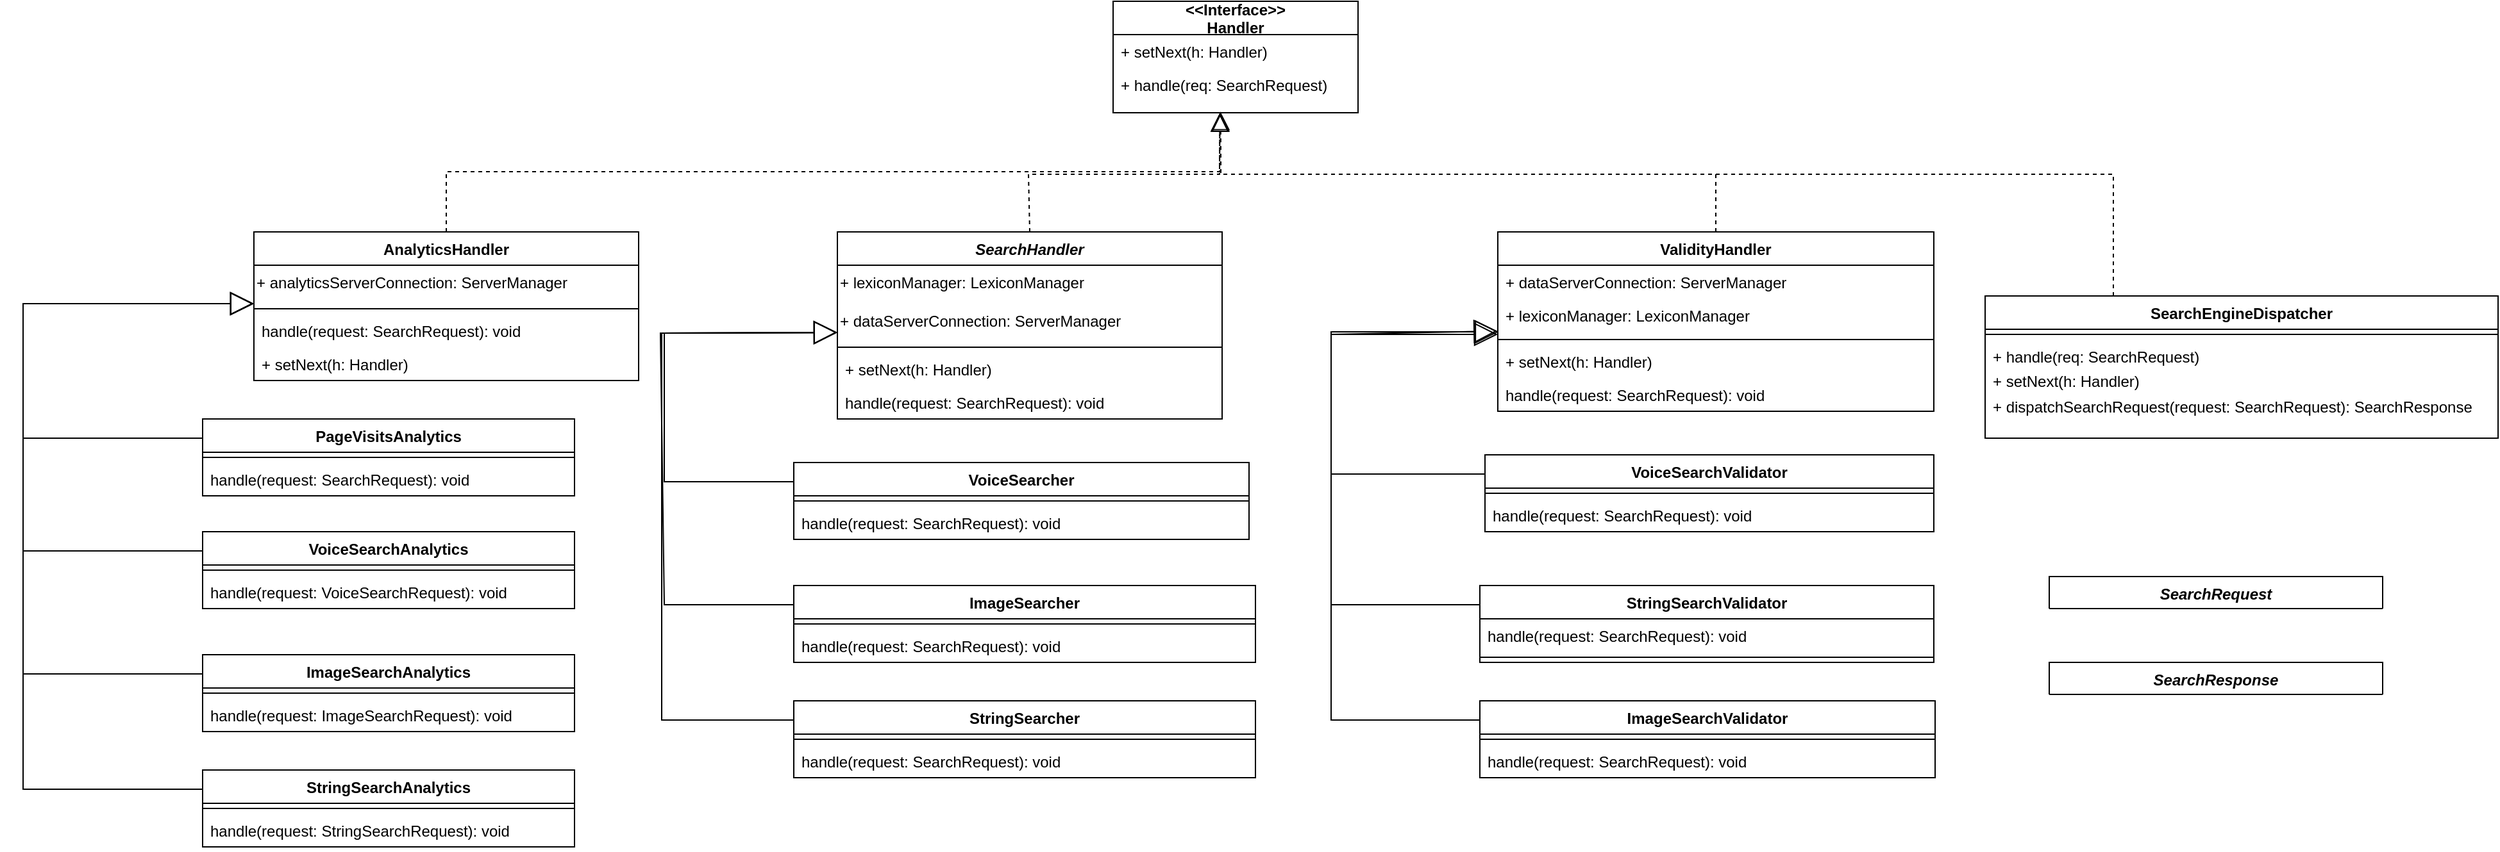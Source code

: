 <mxfile version="15.6.8"><diagram id="C5RBs43oDa-KdzZeNtuy" name="Page-1"><mxGraphModel dx="-1057" dy="1952" grid="1" gridSize="10" guides="1" tooltips="1" connect="1" arrows="1" fold="1" page="1" pageScale="1" pageWidth="827" pageHeight="1169" math="0" shadow="0"><root><mxCell id="WIyWlLk6GJQsqaUBKTNV-0"/><mxCell id="WIyWlLk6GJQsqaUBKTNV-1" parent="WIyWlLk6GJQsqaUBKTNV-0"/><mxCell id="1YCfN-ljre1V0WjGvm51-1" value="SearchHandler" style="swimlane;fontStyle=3;align=center;verticalAlign=top;childLayout=stackLayout;horizontal=1;startSize=26;horizontalStack=0;resizeParent=1;resizeParentMax=0;resizeLast=0;collapsible=1;marginBottom=0;" vertex="1" parent="WIyWlLk6GJQsqaUBKTNV-1"><mxGeometry x="3215" y="-440" width="300" height="146" as="geometry"/></mxCell><mxCell id="1YCfN-ljre1V0WjGvm51-2" value="+ lexiconManager: LexiconManager" style="text;whiteSpace=wrap;html=1;" vertex="1" parent="1YCfN-ljre1V0WjGvm51-1"><mxGeometry y="26" width="300" height="30" as="geometry"/></mxCell><mxCell id="1YCfN-ljre1V0WjGvm51-3" value="+ dataServerConnection: ServerManager" style="text;whiteSpace=wrap;html=1;" vertex="1" parent="1YCfN-ljre1V0WjGvm51-1"><mxGeometry y="56" width="300" height="30" as="geometry"/></mxCell><mxCell id="1YCfN-ljre1V0WjGvm51-4" value="" style="line;strokeWidth=1;fillColor=none;align=left;verticalAlign=middle;spacingTop=-1;spacingLeft=3;spacingRight=3;rotatable=0;labelPosition=right;points=[];portConstraint=eastwest;" vertex="1" parent="1YCfN-ljre1V0WjGvm51-1"><mxGeometry y="86" width="300" height="8" as="geometry"/></mxCell><mxCell id="1YCfN-ljre1V0WjGvm51-5" value="+ setNext(h: Handler)" style="text;strokeColor=none;fillColor=none;align=left;verticalAlign=top;spacingLeft=4;spacingRight=4;overflow=hidden;rotatable=0;points=[[0,0.5],[1,0.5]];portConstraint=eastwest;" vertex="1" parent="1YCfN-ljre1V0WjGvm51-1"><mxGeometry y="94" width="300" height="26" as="geometry"/></mxCell><mxCell id="1YCfN-ljre1V0WjGvm51-6" value="handle(request: SearchRequest): void" style="text;strokeColor=none;fillColor=none;align=left;verticalAlign=top;spacingLeft=4;spacingRight=4;overflow=hidden;rotatable=0;points=[[0,0.5],[1,0.5]];portConstraint=eastwest;" vertex="1" parent="1YCfN-ljre1V0WjGvm51-1"><mxGeometry y="120" width="300" height="26" as="geometry"/></mxCell><mxCell id="1YCfN-ljre1V0WjGvm51-7" value="VoiceSearcher" style="swimlane;fontStyle=1;align=center;verticalAlign=top;childLayout=stackLayout;horizontal=1;startSize=26;horizontalStack=0;resizeParent=1;resizeParentMax=0;resizeLast=0;collapsible=1;marginBottom=0;" vertex="1" parent="WIyWlLk6GJQsqaUBKTNV-1"><mxGeometry x="3181" y="-260" width="355" height="60" as="geometry"/></mxCell><mxCell id="1YCfN-ljre1V0WjGvm51-8" value="" style="line;strokeWidth=1;fillColor=none;align=left;verticalAlign=middle;spacingTop=-1;spacingLeft=3;spacingRight=3;rotatable=0;labelPosition=right;points=[];portConstraint=eastwest;" vertex="1" parent="1YCfN-ljre1V0WjGvm51-7"><mxGeometry y="26" width="355" height="8" as="geometry"/></mxCell><mxCell id="1YCfN-ljre1V0WjGvm51-9" value="handle(request: SearchRequest): void" style="text;strokeColor=none;fillColor=none;align=left;verticalAlign=top;spacingLeft=4;spacingRight=4;overflow=hidden;rotatable=0;points=[[0,0.5],[1,0.5]];portConstraint=eastwest;" vertex="1" parent="1YCfN-ljre1V0WjGvm51-7"><mxGeometry y="34" width="355" height="26" as="geometry"/></mxCell><mxCell id="1YCfN-ljre1V0WjGvm51-10" value="StringSearcher" style="swimlane;fontStyle=1;align=center;verticalAlign=top;childLayout=stackLayout;horizontal=1;startSize=26;horizontalStack=0;resizeParent=1;resizeParentMax=0;resizeLast=0;collapsible=1;marginBottom=0;" vertex="1" parent="WIyWlLk6GJQsqaUBKTNV-1"><mxGeometry x="3181" y="-74" width="360" height="60" as="geometry"/></mxCell><mxCell id="1YCfN-ljre1V0WjGvm51-11" value="" style="line;strokeWidth=1;fillColor=none;align=left;verticalAlign=middle;spacingTop=-1;spacingLeft=3;spacingRight=3;rotatable=0;labelPosition=right;points=[];portConstraint=eastwest;" vertex="1" parent="1YCfN-ljre1V0WjGvm51-10"><mxGeometry y="26" width="360" height="8" as="geometry"/></mxCell><mxCell id="1YCfN-ljre1V0WjGvm51-12" value="handle(request: SearchRequest): void" style="text;strokeColor=none;fillColor=none;align=left;verticalAlign=top;spacingLeft=4;spacingRight=4;overflow=hidden;rotatable=0;points=[[0,0.5],[1,0.5]];portConstraint=eastwest;" vertex="1" parent="1YCfN-ljre1V0WjGvm51-10"><mxGeometry y="34" width="360" height="26" as="geometry"/></mxCell><mxCell id="1YCfN-ljre1V0WjGvm51-13" value="ImageSearcher" style="swimlane;fontStyle=1;align=center;verticalAlign=top;childLayout=stackLayout;horizontal=1;startSize=26;horizontalStack=0;resizeParent=1;resizeParentMax=0;resizeLast=0;collapsible=1;marginBottom=0;" vertex="1" parent="WIyWlLk6GJQsqaUBKTNV-1"><mxGeometry x="3181" y="-164" width="360" height="60" as="geometry"/></mxCell><mxCell id="1YCfN-ljre1V0WjGvm51-14" value="" style="line;strokeWidth=1;fillColor=none;align=left;verticalAlign=middle;spacingTop=-1;spacingLeft=3;spacingRight=3;rotatable=0;labelPosition=right;points=[];portConstraint=eastwest;" vertex="1" parent="1YCfN-ljre1V0WjGvm51-13"><mxGeometry y="26" width="360" height="8" as="geometry"/></mxCell><mxCell id="1YCfN-ljre1V0WjGvm51-15" value="handle(request: SearchRequest): void" style="text;strokeColor=none;fillColor=none;align=left;verticalAlign=top;spacingLeft=4;spacingRight=4;overflow=hidden;rotatable=0;points=[[0,0.5],[1,0.5]];portConstraint=eastwest;" vertex="1" parent="1YCfN-ljre1V0WjGvm51-13"><mxGeometry y="34" width="360" height="26" as="geometry"/></mxCell><mxCell id="1YCfN-ljre1V0WjGvm51-16" value="StringSearchValidator" style="swimlane;fontStyle=1;align=center;verticalAlign=top;childLayout=stackLayout;horizontal=1;startSize=26;horizontalStack=0;resizeParent=1;resizeParentMax=0;resizeLast=0;collapsible=1;marginBottom=0;" vertex="1" parent="WIyWlLk6GJQsqaUBKTNV-1"><mxGeometry x="3716" y="-164" width="354" height="60" as="geometry"/></mxCell><mxCell id="1YCfN-ljre1V0WjGvm51-17" value="handle(request: SearchRequest): void" style="text;strokeColor=none;fillColor=none;align=left;verticalAlign=top;spacingLeft=4;spacingRight=4;overflow=hidden;rotatable=0;points=[[0,0.5],[1,0.5]];portConstraint=eastwest;" vertex="1" parent="1YCfN-ljre1V0WjGvm51-16"><mxGeometry y="26" width="354" height="26" as="geometry"/></mxCell><mxCell id="1YCfN-ljre1V0WjGvm51-18" value="" style="line;strokeWidth=1;fillColor=none;align=left;verticalAlign=middle;spacingTop=-1;spacingLeft=3;spacingRight=3;rotatable=0;labelPosition=right;points=[];portConstraint=eastwest;" vertex="1" parent="1YCfN-ljre1V0WjGvm51-16"><mxGeometry y="52" width="354" height="8" as="geometry"/></mxCell><mxCell id="1YCfN-ljre1V0WjGvm51-19" value="ImageSearchValidator" style="swimlane;fontStyle=1;align=center;verticalAlign=top;childLayout=stackLayout;horizontal=1;startSize=26;horizontalStack=0;resizeParent=1;resizeParentMax=0;resizeLast=0;collapsible=1;marginBottom=0;" vertex="1" parent="WIyWlLk6GJQsqaUBKTNV-1"><mxGeometry x="3716" y="-74" width="355" height="60" as="geometry"/></mxCell><mxCell id="1YCfN-ljre1V0WjGvm51-20" value="" style="line;strokeWidth=1;fillColor=none;align=left;verticalAlign=middle;spacingTop=-1;spacingLeft=3;spacingRight=3;rotatable=0;labelPosition=right;points=[];portConstraint=eastwest;" vertex="1" parent="1YCfN-ljre1V0WjGvm51-19"><mxGeometry y="26" width="355" height="8" as="geometry"/></mxCell><mxCell id="1YCfN-ljre1V0WjGvm51-21" value="handle(request: SearchRequest): void" style="text;strokeColor=none;fillColor=none;align=left;verticalAlign=top;spacingLeft=4;spacingRight=4;overflow=hidden;rotatable=0;points=[[0,0.5],[1,0.5]];portConstraint=eastwest;" vertex="1" parent="1YCfN-ljre1V0WjGvm51-19"><mxGeometry y="34" width="355" height="26" as="geometry"/></mxCell><mxCell id="1YCfN-ljre1V0WjGvm51-22" value="ValidityHandler" style="swimlane;fontStyle=1;align=center;verticalAlign=top;childLayout=stackLayout;horizontal=1;startSize=26;horizontalStack=0;resizeParent=1;resizeParentMax=0;resizeLast=0;collapsible=1;marginBottom=0;" vertex="1" parent="WIyWlLk6GJQsqaUBKTNV-1"><mxGeometry x="3730" y="-440" width="340" height="140" as="geometry"/></mxCell><mxCell id="1YCfN-ljre1V0WjGvm51-23" value="+ dataServerConnection: ServerManager" style="text;strokeColor=none;fillColor=none;align=left;verticalAlign=top;spacingLeft=4;spacingRight=4;overflow=hidden;rotatable=0;points=[[0,0.5],[1,0.5]];portConstraint=eastwest;" vertex="1" parent="1YCfN-ljre1V0WjGvm51-22"><mxGeometry y="26" width="340" height="26" as="geometry"/></mxCell><mxCell id="1YCfN-ljre1V0WjGvm51-24" value="+ lexiconManager: LexiconManager" style="text;strokeColor=none;fillColor=none;align=left;verticalAlign=top;spacingLeft=4;spacingRight=4;overflow=hidden;rotatable=0;points=[[0,0.5],[1,0.5]];portConstraint=eastwest;" vertex="1" parent="1YCfN-ljre1V0WjGvm51-22"><mxGeometry y="52" width="340" height="28" as="geometry"/></mxCell><mxCell id="1YCfN-ljre1V0WjGvm51-25" value="" style="line;strokeWidth=1;fillColor=none;align=left;verticalAlign=middle;spacingTop=-1;spacingLeft=3;spacingRight=3;rotatable=0;labelPosition=right;points=[];portConstraint=eastwest;" vertex="1" parent="1YCfN-ljre1V0WjGvm51-22"><mxGeometry y="80" width="340" height="8" as="geometry"/></mxCell><mxCell id="1YCfN-ljre1V0WjGvm51-26" value="+ setNext(h: Handler)" style="text;strokeColor=none;fillColor=none;align=left;verticalAlign=top;spacingLeft=4;spacingRight=4;overflow=hidden;rotatable=0;points=[[0,0.5],[1,0.5]];portConstraint=eastwest;" vertex="1" parent="1YCfN-ljre1V0WjGvm51-22"><mxGeometry y="88" width="340" height="26" as="geometry"/></mxCell><mxCell id="1YCfN-ljre1V0WjGvm51-27" value="handle(request: SearchRequest): void" style="text;strokeColor=none;fillColor=none;align=left;verticalAlign=top;spacingLeft=4;spacingRight=4;overflow=hidden;rotatable=0;points=[[0,0.5],[1,0.5]];portConstraint=eastwest;" vertex="1" parent="1YCfN-ljre1V0WjGvm51-22"><mxGeometry y="114" width="340" height="26" as="geometry"/></mxCell><mxCell id="1YCfN-ljre1V0WjGvm51-28" value="VoiceSearchAnalytics" style="swimlane;fontStyle=1;align=center;verticalAlign=top;childLayout=stackLayout;horizontal=1;startSize=26;horizontalStack=0;resizeParent=1;resizeParentMax=0;resizeLast=0;collapsible=1;marginBottom=0;" vertex="1" parent="WIyWlLk6GJQsqaUBKTNV-1"><mxGeometry x="2720" y="-206" width="290" height="60" as="geometry"/></mxCell><mxCell id="1YCfN-ljre1V0WjGvm51-29" value="" style="line;strokeWidth=1;fillColor=none;align=left;verticalAlign=middle;spacingTop=-1;spacingLeft=3;spacingRight=3;rotatable=0;labelPosition=right;points=[];portConstraint=eastwest;" vertex="1" parent="1YCfN-ljre1V0WjGvm51-28"><mxGeometry y="26" width="290" height="8" as="geometry"/></mxCell><mxCell id="1YCfN-ljre1V0WjGvm51-30" value="handle(request: VoiceSearchRequest): void" style="text;strokeColor=none;fillColor=none;align=left;verticalAlign=top;spacingLeft=4;spacingRight=4;overflow=hidden;rotatable=0;points=[[0,0.5],[1,0.5]];portConstraint=eastwest;" vertex="1" parent="1YCfN-ljre1V0WjGvm51-28"><mxGeometry y="34" width="290" height="26" as="geometry"/></mxCell><mxCell id="1YCfN-ljre1V0WjGvm51-31" value="StringSearchAnalytics" style="swimlane;fontStyle=1;align=center;verticalAlign=top;childLayout=stackLayout;horizontal=1;startSize=26;horizontalStack=0;resizeParent=1;resizeParentMax=0;resizeLast=0;collapsible=1;marginBottom=0;" vertex="1" parent="WIyWlLk6GJQsqaUBKTNV-1"><mxGeometry x="2720" y="-20" width="290" height="60" as="geometry"/></mxCell><mxCell id="1YCfN-ljre1V0WjGvm51-32" value="" style="line;strokeWidth=1;fillColor=none;align=left;verticalAlign=middle;spacingTop=-1;spacingLeft=3;spacingRight=3;rotatable=0;labelPosition=right;points=[];portConstraint=eastwest;" vertex="1" parent="1YCfN-ljre1V0WjGvm51-31"><mxGeometry y="26" width="290" height="8" as="geometry"/></mxCell><mxCell id="1YCfN-ljre1V0WjGvm51-33" value="handle(request: StringSearchRequest): void" style="text;strokeColor=none;fillColor=none;align=left;verticalAlign=top;spacingLeft=4;spacingRight=4;overflow=hidden;rotatable=0;points=[[0,0.5],[1,0.5]];portConstraint=eastwest;" vertex="1" parent="1YCfN-ljre1V0WjGvm51-31"><mxGeometry y="34" width="290" height="26" as="geometry"/></mxCell><mxCell id="1YCfN-ljre1V0WjGvm51-34" value="ImageSearchAnalytics" style="swimlane;fontStyle=1;align=center;verticalAlign=top;childLayout=stackLayout;horizontal=1;startSize=26;horizontalStack=0;resizeParent=1;resizeParentMax=0;resizeLast=0;collapsible=1;marginBottom=0;" vertex="1" parent="WIyWlLk6GJQsqaUBKTNV-1"><mxGeometry x="2720" y="-110" width="290" height="60" as="geometry"/></mxCell><mxCell id="1YCfN-ljre1V0WjGvm51-35" value="" style="line;strokeWidth=1;fillColor=none;align=left;verticalAlign=middle;spacingTop=-1;spacingLeft=3;spacingRight=3;rotatable=0;labelPosition=right;points=[];portConstraint=eastwest;" vertex="1" parent="1YCfN-ljre1V0WjGvm51-34"><mxGeometry y="26" width="290" height="8" as="geometry"/></mxCell><mxCell id="1YCfN-ljre1V0WjGvm51-36" value="handle(request: ImageSearchRequest): void" style="text;strokeColor=none;fillColor=none;align=left;verticalAlign=top;spacingLeft=4;spacingRight=4;overflow=hidden;rotatable=0;points=[[0,0.5],[1,0.5]];portConstraint=eastwest;" vertex="1" parent="1YCfN-ljre1V0WjGvm51-34"><mxGeometry y="34" width="290" height="26" as="geometry"/></mxCell><mxCell id="1YCfN-ljre1V0WjGvm51-44" value="SearchEngineDispatcher" style="swimlane;fontStyle=1;align=center;verticalAlign=top;childLayout=stackLayout;horizontal=1;startSize=26;horizontalStack=0;resizeParent=1;resizeParentMax=0;resizeLast=0;collapsible=1;marginBottom=0;" vertex="1" parent="WIyWlLk6GJQsqaUBKTNV-1"><mxGeometry x="4110" y="-390" width="400" height="111" as="geometry"/></mxCell><mxCell id="1YCfN-ljre1V0WjGvm51-48" value="" style="line;strokeWidth=1;fillColor=none;align=left;verticalAlign=middle;spacingTop=-1;spacingLeft=3;spacingRight=3;rotatable=0;labelPosition=right;points=[];portConstraint=eastwest;" vertex="1" parent="1YCfN-ljre1V0WjGvm51-44"><mxGeometry y="26" width="400" height="8" as="geometry"/></mxCell><mxCell id="1YCfN-ljre1V0WjGvm51-49" value="+ handle(req: SearchRequest)" style="text;strokeColor=none;fillColor=none;align=left;verticalAlign=top;spacingLeft=4;spacingRight=4;overflow=hidden;rotatable=0;points=[[0,0.5],[1,0.5]];portConstraint=eastwest;" vertex="1" parent="1YCfN-ljre1V0WjGvm51-44"><mxGeometry y="34" width="400" height="19" as="geometry"/></mxCell><mxCell id="1YCfN-ljre1V0WjGvm51-50" value="+ setNext(h: Handler)" style="text;strokeColor=none;fillColor=none;align=left;verticalAlign=top;spacingLeft=4;spacingRight=4;overflow=hidden;rotatable=0;points=[[0,0.5],[1,0.5]];portConstraint=eastwest;" vertex="1" parent="1YCfN-ljre1V0WjGvm51-44"><mxGeometry y="53" width="400" height="20" as="geometry"/></mxCell><mxCell id="1YCfN-ljre1V0WjGvm51-51" value="+ dispatchSearchRequest(request: SearchRequest): SearchResponse" style="text;strokeColor=none;fillColor=none;align=left;verticalAlign=top;spacingLeft=4;spacingRight=4;overflow=hidden;rotatable=0;points=[[0,0.5],[1,0.5]];portConstraint=eastwest;" vertex="1" parent="1YCfN-ljre1V0WjGvm51-44"><mxGeometry y="73" width="400" height="38" as="geometry"/></mxCell><mxCell id="1YCfN-ljre1V0WjGvm51-59" value="SearchRequest" style="swimlane;fontStyle=3;align=center;verticalAlign=top;childLayout=stackLayout;horizontal=1;startSize=26;horizontalStack=0;resizeParent=1;resizeParentMax=0;resizeLast=0;collapsible=1;marginBottom=0;" vertex="1" parent="WIyWlLk6GJQsqaUBKTNV-1"><mxGeometry x="4160" y="-171" width="260" height="25" as="geometry"/></mxCell><mxCell id="1YCfN-ljre1V0WjGvm51-60" value="SearchResponse" style="swimlane;fontStyle=3;align=center;verticalAlign=top;childLayout=stackLayout;horizontal=1;startSize=26;horizontalStack=0;resizeParent=1;resizeParentMax=0;resizeLast=0;collapsible=1;marginBottom=0;" vertex="1" parent="WIyWlLk6GJQsqaUBKTNV-1"><mxGeometry x="4160" y="-104" width="260" height="25" as="geometry"/></mxCell><mxCell id="1YCfN-ljre1V0WjGvm51-85" value="AnalyticsHandler" style="swimlane;fontStyle=1;align=center;verticalAlign=top;childLayout=stackLayout;horizontal=1;startSize=26;horizontalStack=0;resizeParent=1;resizeParentMax=0;resizeLast=0;collapsible=1;marginBottom=0;" vertex="1" parent="WIyWlLk6GJQsqaUBKTNV-1"><mxGeometry x="2760" y="-440" width="300" height="116" as="geometry"/></mxCell><mxCell id="1YCfN-ljre1V0WjGvm51-86" value="+ analyticsServerConnection: ServerManager" style="text;whiteSpace=wrap;html=1;" vertex="1" parent="1YCfN-ljre1V0WjGvm51-85"><mxGeometry y="26" width="300" height="30" as="geometry"/></mxCell><mxCell id="1YCfN-ljre1V0WjGvm51-87" value="" style="line;strokeWidth=1;fillColor=none;align=left;verticalAlign=middle;spacingTop=-1;spacingLeft=3;spacingRight=3;rotatable=0;labelPosition=right;points=[];portConstraint=eastwest;" vertex="1" parent="1YCfN-ljre1V0WjGvm51-85"><mxGeometry y="56" width="300" height="8" as="geometry"/></mxCell><mxCell id="1YCfN-ljre1V0WjGvm51-88" value="handle(request: SearchRequest): void" style="text;strokeColor=none;fillColor=none;align=left;verticalAlign=top;spacingLeft=4;spacingRight=4;overflow=hidden;rotatable=0;points=[[0,0.5],[1,0.5]];portConstraint=eastwest;" vertex="1" parent="1YCfN-ljre1V0WjGvm51-85"><mxGeometry y="64" width="300" height="26" as="geometry"/></mxCell><mxCell id="1YCfN-ljre1V0WjGvm51-89" value="+ setNext(h: Handler)" style="text;strokeColor=none;fillColor=none;align=left;verticalAlign=top;spacingLeft=4;spacingRight=4;overflow=hidden;rotatable=0;points=[[0,0.5],[1,0.5]];portConstraint=eastwest;" vertex="1" parent="1YCfN-ljre1V0WjGvm51-85"><mxGeometry y="90" width="300" height="26" as="geometry"/></mxCell><mxCell id="1YCfN-ljre1V0WjGvm51-90" value="PageVisitsAnalytics" style="swimlane;fontStyle=1;align=center;verticalAlign=top;childLayout=stackLayout;horizontal=1;startSize=26;horizontalStack=0;resizeParent=1;resizeParentMax=0;resizeLast=0;collapsible=1;marginBottom=0;" vertex="1" parent="WIyWlLk6GJQsqaUBKTNV-1"><mxGeometry x="2720" y="-294" width="290" height="60" as="geometry"/></mxCell><mxCell id="1YCfN-ljre1V0WjGvm51-91" value="" style="line;strokeWidth=1;fillColor=none;align=left;verticalAlign=middle;spacingTop=-1;spacingLeft=3;spacingRight=3;rotatable=0;labelPosition=right;points=[];portConstraint=eastwest;" vertex="1" parent="1YCfN-ljre1V0WjGvm51-90"><mxGeometry y="26" width="290" height="8" as="geometry"/></mxCell><mxCell id="1YCfN-ljre1V0WjGvm51-92" value="handle(request: SearchRequest): void" style="text;strokeColor=none;fillColor=none;align=left;verticalAlign=top;spacingLeft=4;spacingRight=4;overflow=hidden;rotatable=0;points=[[0,0.5],[1,0.5]];portConstraint=eastwest;" vertex="1" parent="1YCfN-ljre1V0WjGvm51-90"><mxGeometry y="34" width="290" height="26" as="geometry"/></mxCell><mxCell id="1YCfN-ljre1V0WjGvm51-96" value="" style="endArrow=block;endSize=16;endFill=0;html=1;rounded=0;exitX=0;exitY=0.25;exitDx=0;exitDy=0;entryX=0;entryY=1;entryDx=0;entryDy=0;" edge="1" parent="WIyWlLk6GJQsqaUBKTNV-1" source="1YCfN-ljre1V0WjGvm51-90" target="1YCfN-ljre1V0WjGvm51-86"><mxGeometry x="0.012" y="41" width="160" relative="1" as="geometry"><mxPoint x="2510" y="-132" as="sourcePoint"/><mxPoint x="2670" y="-132" as="targetPoint"/><Array as="points"><mxPoint x="2580" y="-279"/><mxPoint x="2580" y="-384"/></Array><mxPoint as="offset"/></mxGeometry></mxCell><mxCell id="1YCfN-ljre1V0WjGvm51-97" value="" style="endArrow=block;endSize=16;endFill=0;html=1;rounded=0;exitX=0;exitY=0.25;exitDx=0;exitDy=0;entryX=0;entryY=1;entryDx=0;entryDy=0;" edge="1" parent="WIyWlLk6GJQsqaUBKTNV-1" source="1YCfN-ljre1V0WjGvm51-28" target="1YCfN-ljre1V0WjGvm51-86"><mxGeometry x="0.086" y="28" width="160" relative="1" as="geometry"><mxPoint x="2519" y="-10" as="sourcePoint"/><mxPoint x="2700" y="-360" as="targetPoint"/><Array as="points"><mxPoint x="2580" y="-191"/><mxPoint x="2580" y="-384"/></Array><mxPoint y="-1" as="offset"/></mxGeometry></mxCell><mxCell id="1YCfN-ljre1V0WjGvm51-98" value="" style="endArrow=block;endSize=16;endFill=0;html=1;rounded=0;exitX=0;exitY=0.25;exitDx=0;exitDy=0;entryX=0;entryY=1;entryDx=0;entryDy=0;" edge="1" parent="WIyWlLk6GJQsqaUBKTNV-1" source="1YCfN-ljre1V0WjGvm51-34" target="1YCfN-ljre1V0WjGvm51-86"><mxGeometry x="0.06" y="52" width="160" relative="1" as="geometry"><mxPoint x="2528" y="91" as="sourcePoint"/><mxPoint x="2760" y="-380" as="targetPoint"/><Array as="points"><mxPoint x="2580" y="-95"/><mxPoint x="2580" y="-384"/></Array><mxPoint y="-1" as="offset"/></mxGeometry></mxCell><mxCell id="1YCfN-ljre1V0WjGvm51-99" value="" style="endArrow=block;endSize=16;endFill=0;html=1;rounded=0;exitX=0;exitY=0.25;exitDx=0;exitDy=0;entryX=0;entryY=1;entryDx=0;entryDy=0;" edge="1" parent="WIyWlLk6GJQsqaUBKTNV-1" source="1YCfN-ljre1V0WjGvm51-31" target="1YCfN-ljre1V0WjGvm51-86"><mxGeometry x="0.161" y="42" width="160" relative="1" as="geometry"><mxPoint x="2541" y="182" as="sourcePoint"/><mxPoint x="2760" y="-380" as="targetPoint"/><Array as="points"><mxPoint x="2580" y="-5"/><mxPoint x="2580" y="-384"/></Array><mxPoint as="offset"/></mxGeometry></mxCell><mxCell id="1YCfN-ljre1V0WjGvm51-100" value="" style="endArrow=block;endSize=16;endFill=0;html=1;rounded=0;exitX=0;exitY=0.25;exitDx=0;exitDy=0;entryX=0;entryY=0.75;entryDx=0;entryDy=0;" edge="1" parent="WIyWlLk6GJQsqaUBKTNV-1" source="1YCfN-ljre1V0WjGvm51-7" target="1YCfN-ljre1V0WjGvm51-3"><mxGeometry x="0.486" y="-30" width="160" relative="1" as="geometry"><mxPoint x="3090" y="-143" as="sourcePoint"/><mxPoint x="3250" y="-143" as="targetPoint"/><Array as="points"><mxPoint x="3080" y="-245"/><mxPoint x="3080" y="-361"/></Array><mxPoint as="offset"/></mxGeometry></mxCell><mxCell id="1YCfN-ljre1V0WjGvm51-101" value="" style="endArrow=block;endSize=16;endFill=0;html=1;rounded=0;exitX=0;exitY=0.25;exitDx=0;exitDy=0;entryX=0;entryY=0.75;entryDx=0;entryDy=0;" edge="1" parent="WIyWlLk6GJQsqaUBKTNV-1" source="1YCfN-ljre1V0WjGvm51-13" target="1YCfN-ljre1V0WjGvm51-3"><mxGeometry x="0.507" y="172" width="160" relative="1" as="geometry"><mxPoint x="3071" y="-87" as="sourcePoint"/><mxPoint x="3174" y="-170" as="targetPoint"/><Array as="points"><mxPoint x="3080" y="-149"/><mxPoint x="3077" y="-361"/></Array><mxPoint as="offset"/></mxGeometry></mxCell><mxCell id="1YCfN-ljre1V0WjGvm51-102" value="" style="endArrow=block;endSize=16;endFill=0;html=1;rounded=0;entryX=0;entryY=0.75;entryDx=0;entryDy=0;exitX=0;exitY=0.25;exitDx=0;exitDy=0;" edge="1" parent="WIyWlLk6GJQsqaUBKTNV-1" source="1YCfN-ljre1V0WjGvm51-10" target="1YCfN-ljre1V0WjGvm51-3"><mxGeometry x="-0.044" y="-15" width="160" relative="1" as="geometry"><mxPoint x="3115" y="13" as="sourcePoint"/><mxPoint x="3275" y="13" as="targetPoint"/><Array as="points"><mxPoint x="3078" y="-59"/><mxPoint x="3078" y="-361"/></Array><mxPoint as="offset"/></mxGeometry></mxCell><mxCell id="1YCfN-ljre1V0WjGvm51-103" value="VoiceSearchValidator" style="swimlane;fontStyle=1;align=center;verticalAlign=top;childLayout=stackLayout;horizontal=1;startSize=26;horizontalStack=0;resizeParent=1;resizeParentMax=0;resizeLast=0;collapsible=1;marginBottom=0;" vertex="1" parent="WIyWlLk6GJQsqaUBKTNV-1"><mxGeometry x="3720" y="-266" width="350" height="60" as="geometry"/></mxCell><mxCell id="1YCfN-ljre1V0WjGvm51-104" value="" style="line;strokeWidth=1;fillColor=none;align=left;verticalAlign=middle;spacingTop=-1;spacingLeft=3;spacingRight=3;rotatable=0;labelPosition=right;points=[];portConstraint=eastwest;" vertex="1" parent="1YCfN-ljre1V0WjGvm51-103"><mxGeometry y="26" width="350" height="8" as="geometry"/></mxCell><mxCell id="1YCfN-ljre1V0WjGvm51-105" value="handle(request: SearchRequest): void" style="text;strokeColor=none;fillColor=none;align=left;verticalAlign=top;spacingLeft=4;spacingRight=4;overflow=hidden;rotatable=0;points=[[0,0.5],[1,0.5]];portConstraint=eastwest;" vertex="1" parent="1YCfN-ljre1V0WjGvm51-103"><mxGeometry y="34" width="350" height="26" as="geometry"/></mxCell><mxCell id="1YCfN-ljre1V0WjGvm51-106" value="" style="endArrow=block;endSize=16;endFill=0;html=1;rounded=0;exitX=0;exitY=0.25;exitDx=0;exitDy=0;" edge="1" parent="WIyWlLk6GJQsqaUBKTNV-1" source="1YCfN-ljre1V0WjGvm51-103"><mxGeometry width="160" relative="1" as="geometry"><mxPoint x="3639" y="-273" as="sourcePoint"/><mxPoint x="3730" y="-360" as="targetPoint"/><Array as="points"><mxPoint x="3600" y="-251"/><mxPoint x="3600" y="-360"/><mxPoint x="3638" y="-360"/></Array></mxGeometry></mxCell><mxCell id="1YCfN-ljre1V0WjGvm51-107" value="" style="endArrow=block;endSize=16;endFill=0;html=1;rounded=0;exitX=0;exitY=0.25;exitDx=0;exitDy=0;entryX=0.002;entryY=0.929;entryDx=0;entryDy=0;entryPerimeter=0;" edge="1" parent="WIyWlLk6GJQsqaUBKTNV-1" source="1YCfN-ljre1V0WjGvm51-16" target="1YCfN-ljre1V0WjGvm51-24"><mxGeometry width="160" relative="1" as="geometry"><mxPoint x="3649" y="-263" as="sourcePoint"/><mxPoint x="3831" y="-310" as="targetPoint"/><Array as="points"><mxPoint x="3600" y="-149"/><mxPoint x="3600" y="-362"/></Array></mxGeometry></mxCell><mxCell id="1YCfN-ljre1V0WjGvm51-108" value="" style="endArrow=block;endSize=16;endFill=0;html=1;rounded=0;exitX=0;exitY=0.25;exitDx=0;exitDy=0;entryX=-0.001;entryY=0.905;entryDx=0;entryDy=0;entryPerimeter=0;" edge="1" parent="WIyWlLk6GJQsqaUBKTNV-1" source="1YCfN-ljre1V0WjGvm51-19" target="1YCfN-ljre1V0WjGvm51-24"><mxGeometry x="0.126" y="-60" width="160" relative="1" as="geometry"><mxPoint x="3669" y="-243" as="sourcePoint"/><mxPoint x="3829" y="-243" as="targetPoint"/><Array as="points"><mxPoint x="3600" y="-59"/><mxPoint x="3600" y="-90"/><mxPoint x="3600" y="-360"/></Array><mxPoint as="offset"/></mxGeometry></mxCell><mxCell id="1YCfN-ljre1V0WjGvm51-131" value="&lt;&lt;Interface&gt;&gt;&#10;Handler" style="swimlane;fontStyle=1;childLayout=stackLayout;horizontal=1;startSize=26;fillColor=none;horizontalStack=0;resizeParent=1;resizeParentMax=0;resizeLast=0;collapsible=1;marginBottom=0;" vertex="1" parent="WIyWlLk6GJQsqaUBKTNV-1"><mxGeometry x="3430" y="-620" width="191" height="87" as="geometry"/></mxCell><mxCell id="1YCfN-ljre1V0WjGvm51-132" value="+ setNext(h: Handler)" style="text;strokeColor=none;fillColor=none;align=left;verticalAlign=top;spacingLeft=4;spacingRight=4;overflow=hidden;rotatable=0;points=[[0,0.5],[1,0.5]];portConstraint=eastwest;" vertex="1" parent="1YCfN-ljre1V0WjGvm51-131"><mxGeometry y="26" width="191" height="26" as="geometry"/></mxCell><mxCell id="1YCfN-ljre1V0WjGvm51-133" value="+ handle(req: SearchRequest)" style="text;strokeColor=none;fillColor=none;align=left;verticalAlign=top;spacingLeft=4;spacingRight=4;overflow=hidden;rotatable=0;points=[[0,0.5],[1,0.5]];portConstraint=eastwest;" vertex="1" parent="1YCfN-ljre1V0WjGvm51-131"><mxGeometry y="52" width="191" height="35" as="geometry"/></mxCell><mxCell id="1YCfN-ljre1V0WjGvm51-134" value="" style="endArrow=block;dashed=1;endFill=0;endSize=12;html=1;rounded=0;entryX=0.436;entryY=1.01;entryDx=0;entryDy=0;entryPerimeter=0;exitX=0.5;exitY=0;exitDx=0;exitDy=0;" edge="1" parent="WIyWlLk6GJQsqaUBKTNV-1" source="1YCfN-ljre1V0WjGvm51-85" target="1YCfN-ljre1V0WjGvm51-133"><mxGeometry width="160" relative="1" as="geometry"><mxPoint x="2760" y="-336" as="sourcePoint"/><mxPoint x="2920" y="-336" as="targetPoint"/><Array as="points"><mxPoint x="2910" y="-487"/><mxPoint x="3095" y="-487"/><mxPoint x="3513" y="-487"/></Array></mxGeometry></mxCell><mxCell id="1YCfN-ljre1V0WjGvm51-135" value="" style="endArrow=block;dashed=1;endFill=0;endSize=12;html=1;rounded=0;exitX=0.5;exitY=0;exitDx=0;exitDy=0;entryX=0.436;entryY=1.01;entryDx=0;entryDy=0;entryPerimeter=0;" edge="1" parent="WIyWlLk6GJQsqaUBKTNV-1" source="1YCfN-ljre1V0WjGvm51-1" target="1YCfN-ljre1V0WjGvm51-133"><mxGeometry width="160" relative="1" as="geometry"><mxPoint x="2890" y="-250" as="sourcePoint"/><mxPoint x="3505" y="-530" as="targetPoint"/><Array as="points"><mxPoint x="3364" y="-485"/><mxPoint x="3513" y="-485"/></Array></mxGeometry></mxCell><mxCell id="1YCfN-ljre1V0WjGvm51-136" value="" style="endArrow=block;dashed=1;endFill=0;endSize=12;html=1;rounded=0;exitX=0.5;exitY=0;exitDx=0;exitDy=0;entryX=0.438;entryY=0.974;entryDx=0;entryDy=0;entryPerimeter=0;" edge="1" parent="WIyWlLk6GJQsqaUBKTNV-1" source="1YCfN-ljre1V0WjGvm51-22" target="1YCfN-ljre1V0WjGvm51-133"><mxGeometry width="160" relative="1" as="geometry"><mxPoint x="3374" y="-367" as="sourcePoint"/><mxPoint x="3510" y="-520" as="targetPoint"/><Array as="points"><mxPoint x="3900" y="-485"/><mxPoint x="3514" y="-485"/></Array></mxGeometry></mxCell><mxCell id="1YCfN-ljre1V0WjGvm51-137" value="" style="endArrow=block;dashed=1;endFill=0;endSize=12;html=1;rounded=0;entryX=0.438;entryY=1.01;entryDx=0;entryDy=0;entryPerimeter=0;exitX=0.25;exitY=0;exitDx=0;exitDy=0;" edge="1" parent="WIyWlLk6GJQsqaUBKTNV-1" source="1YCfN-ljre1V0WjGvm51-44" target="1YCfN-ljre1V0WjGvm51-133"><mxGeometry width="160" relative="1" as="geometry"><mxPoint x="4440" y="-380" as="sourcePoint"/><mxPoint x="3521" y="-530" as="targetPoint"/><Array as="points"><mxPoint x="4210" y="-485"/><mxPoint x="3514" y="-485"/></Array></mxGeometry></mxCell></root></mxGraphModel></diagram></mxfile>